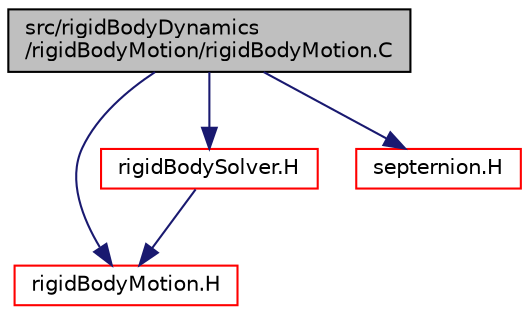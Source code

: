 digraph "src/rigidBodyDynamics/rigidBodyMotion/rigidBodyMotion.C"
{
  bgcolor="transparent";
  edge [fontname="Helvetica",fontsize="10",labelfontname="Helvetica",labelfontsize="10"];
  node [fontname="Helvetica",fontsize="10",shape=record];
  Node1 [label="src/rigidBodyDynamics\l/rigidBodyMotion/rigidBodyMotion.C",height=0.2,width=0.4,color="black", fillcolor="grey75", style="filled", fontcolor="black"];
  Node1 -> Node2 [color="midnightblue",fontsize="10",style="solid",fontname="Helvetica"];
  Node2 [label="rigidBodyMotion.H",height=0.2,width=0.4,color="red",URL="$a09790.html"];
  Node1 -> Node3 [color="midnightblue",fontsize="10",style="solid",fontname="Helvetica"];
  Node3 [label="rigidBodySolver.H",height=0.2,width=0.4,color="red",URL="$a09803.html"];
  Node3 -> Node2 [color="midnightblue",fontsize="10",style="solid",fontname="Helvetica"];
  Node1 -> Node4 [color="midnightblue",fontsize="10",style="solid",fontname="Helvetica"];
  Node4 [label="septernion.H",height=0.2,width=0.4,color="red",URL="$a09291.html"];
}
